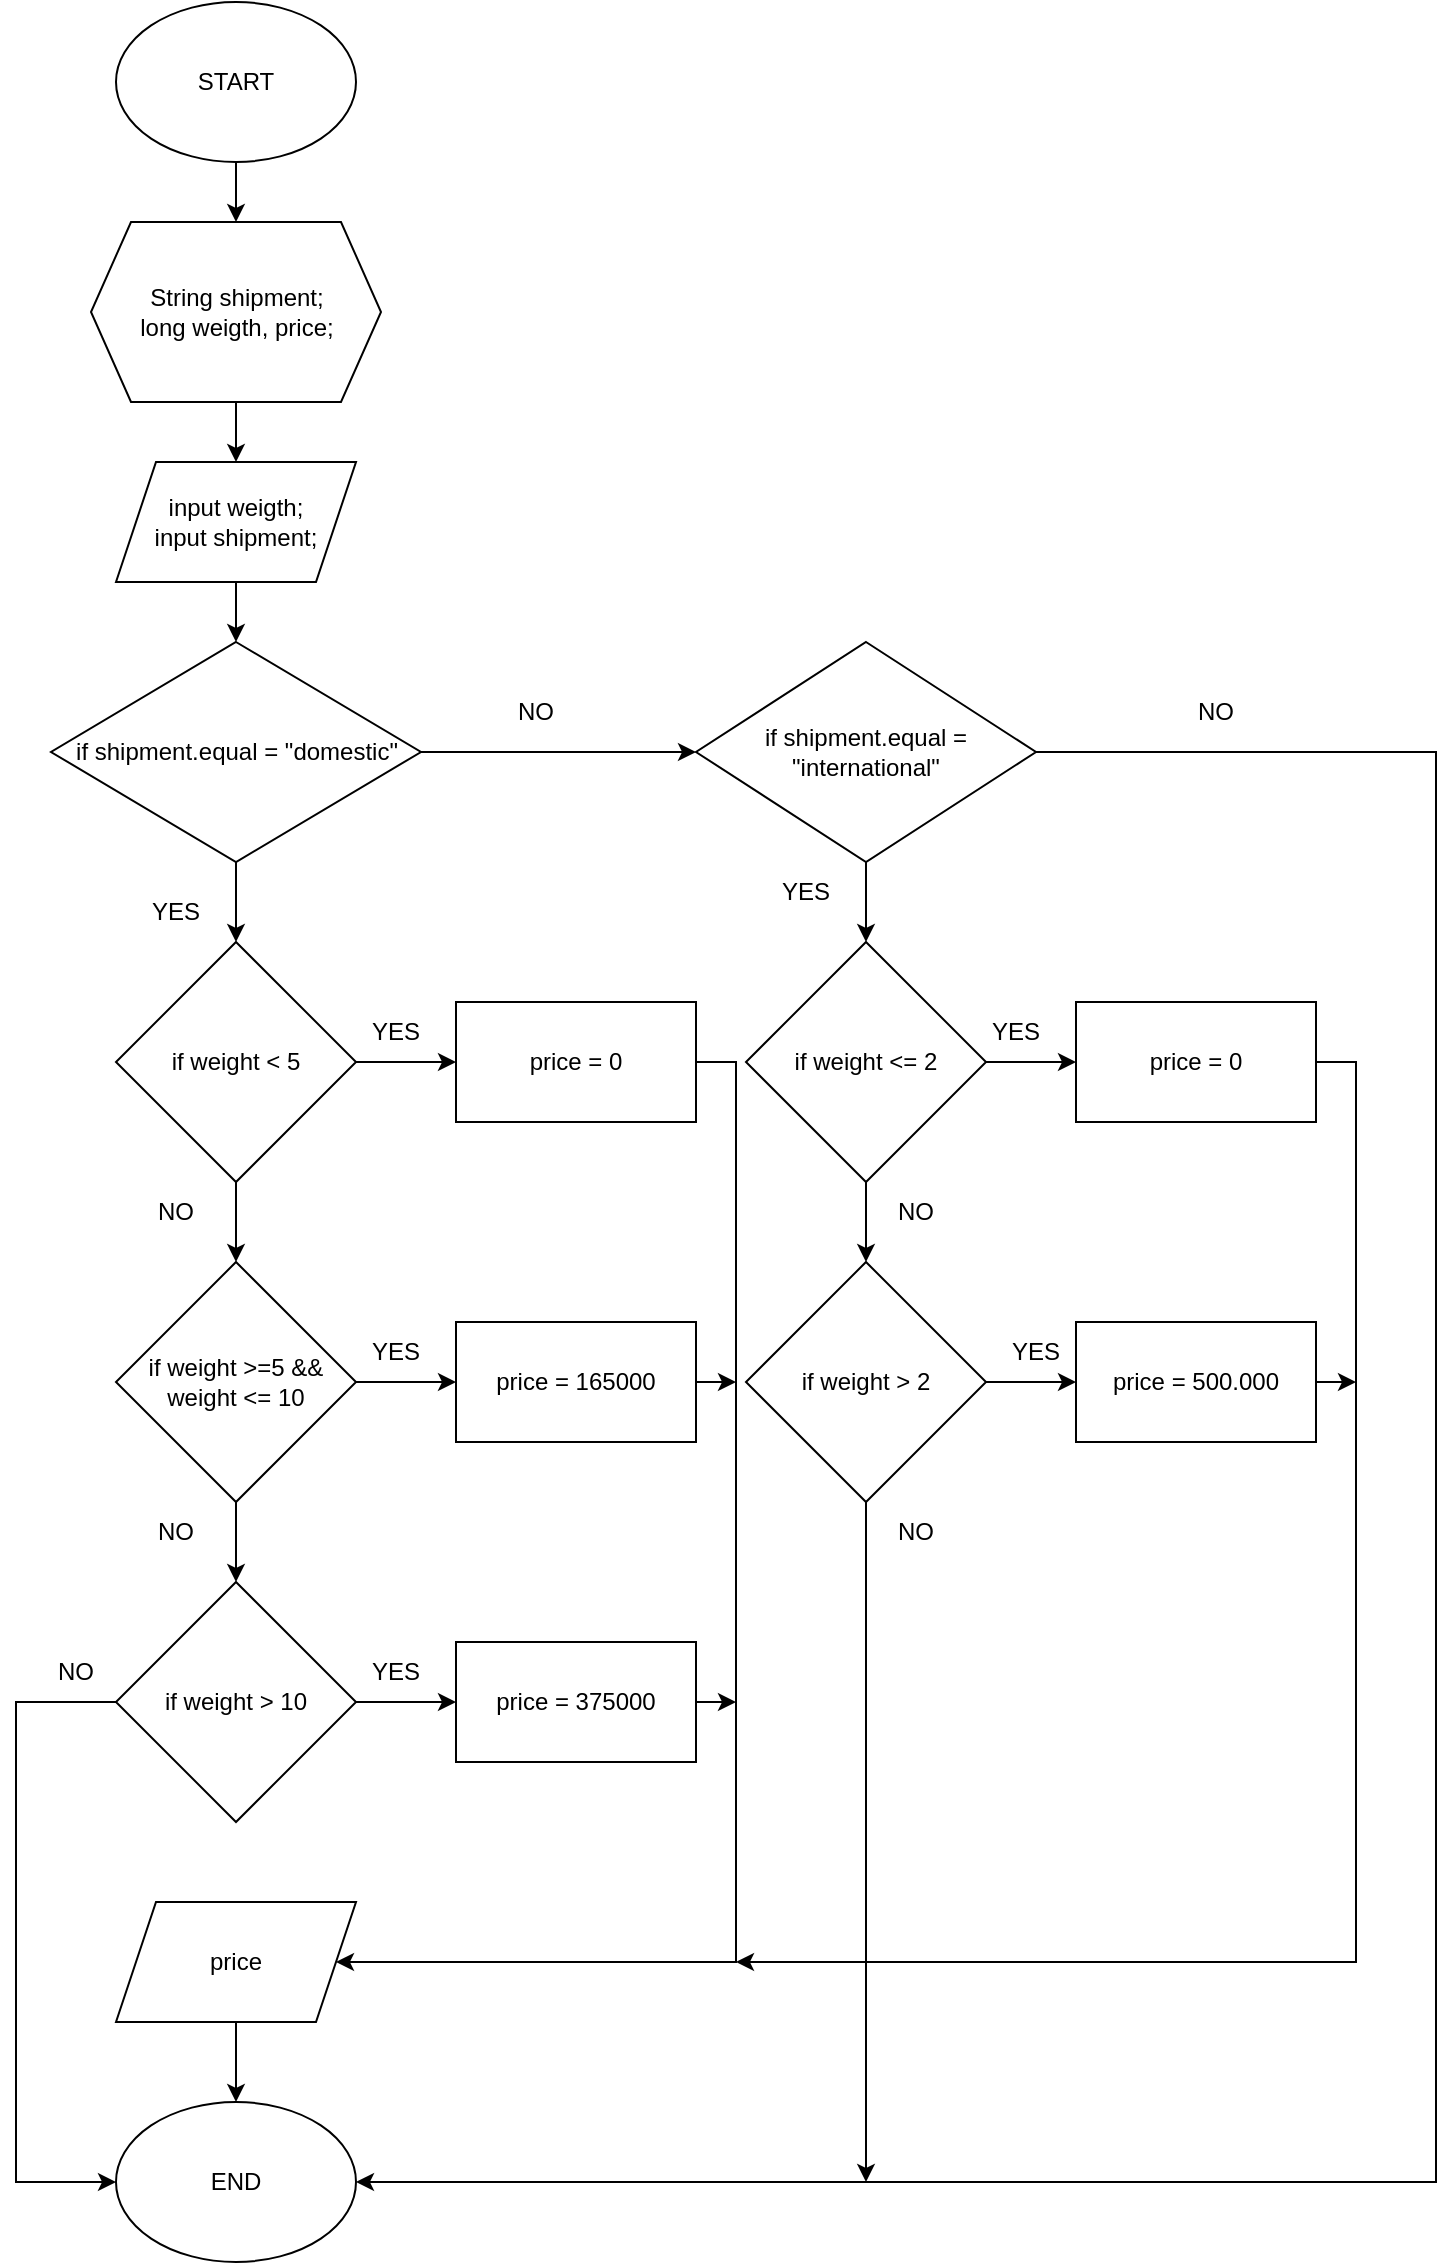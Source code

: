 <mxfile version="20.4.0" type="device"><diagram id="NhyL_ZWIGM4tniOCTsMt" name="Halaman-1"><mxGraphModel dx="868" dy="450" grid="1" gridSize="10" guides="1" tooltips="1" connect="1" arrows="1" fold="1" page="1" pageScale="1" pageWidth="827" pageHeight="1169" math="0" shadow="0"><root><mxCell id="0"/><mxCell id="1" parent="0"/><mxCell id="hQ8nLIHHLLRCinermtUI-14" value="" style="edgeStyle=orthogonalEdgeStyle;rounded=0;orthogonalLoop=1;jettySize=auto;html=1;" parent="1" source="hQ8nLIHHLLRCinermtUI-1" target="hQ8nLIHHLLRCinermtUI-2" edge="1"><mxGeometry relative="1" as="geometry"/></mxCell><mxCell id="hQ8nLIHHLLRCinermtUI-1" value="START" style="ellipse;whiteSpace=wrap;html=1;" parent="1" vertex="1"><mxGeometry x="140" y="20" width="120" height="80" as="geometry"/></mxCell><mxCell id="hQ8nLIHHLLRCinermtUI-15" value="" style="edgeStyle=orthogonalEdgeStyle;rounded=0;orthogonalLoop=1;jettySize=auto;html=1;" parent="1" source="hQ8nLIHHLLRCinermtUI-2" target="hQ8nLIHHLLRCinermtUI-3" edge="1"><mxGeometry relative="1" as="geometry"/></mxCell><mxCell id="hQ8nLIHHLLRCinermtUI-2" value="String shipment;&lt;br&gt;long weigth, price;" style="shape=hexagon;perimeter=hexagonPerimeter2;whiteSpace=wrap;html=1;fixedSize=1;" parent="1" vertex="1"><mxGeometry x="127.5" y="130" width="145" height="90" as="geometry"/></mxCell><mxCell id="hQ8nLIHHLLRCinermtUI-16" value="" style="edgeStyle=orthogonalEdgeStyle;rounded=0;orthogonalLoop=1;jettySize=auto;html=1;" parent="1" source="hQ8nLIHHLLRCinermtUI-3" target="hQ8nLIHHLLRCinermtUI-4" edge="1"><mxGeometry relative="1" as="geometry"/></mxCell><mxCell id="hQ8nLIHHLLRCinermtUI-3" value="input weigth;&lt;br&gt;input shipment;" style="shape=parallelogram;perimeter=parallelogramPerimeter;whiteSpace=wrap;html=1;fixedSize=1;" parent="1" vertex="1"><mxGeometry x="140" y="250" width="120" height="60" as="geometry"/></mxCell><mxCell id="hQ8nLIHHLLRCinermtUI-17" style="edgeStyle=orthogonalEdgeStyle;rounded=0;orthogonalLoop=1;jettySize=auto;html=1;entryX=0;entryY=0.5;entryDx=0;entryDy=0;" parent="1" source="hQ8nLIHHLLRCinermtUI-4" target="hQ8nLIHHLLRCinermtUI-5" edge="1"><mxGeometry relative="1" as="geometry"/></mxCell><mxCell id="hQ8nLIHHLLRCinermtUI-18" style="edgeStyle=orthogonalEdgeStyle;rounded=0;orthogonalLoop=1;jettySize=auto;html=1;entryX=0.5;entryY=0;entryDx=0;entryDy=0;" parent="1" source="hQ8nLIHHLLRCinermtUI-4" target="hQ8nLIHHLLRCinermtUI-6" edge="1"><mxGeometry relative="1" as="geometry"/></mxCell><mxCell id="hQ8nLIHHLLRCinermtUI-4" value="if shipment.equal = &quot;domestic&quot;" style="rhombus;whiteSpace=wrap;html=1;" parent="1" vertex="1"><mxGeometry x="107.5" y="340" width="185" height="110" as="geometry"/></mxCell><mxCell id="hQ8nLIHHLLRCinermtUI-29" value="" style="edgeStyle=orthogonalEdgeStyle;rounded=0;orthogonalLoop=1;jettySize=auto;html=1;" parent="1" source="hQ8nLIHHLLRCinermtUI-5" target="hQ8nLIHHLLRCinermtUI-25" edge="1"><mxGeometry relative="1" as="geometry"/></mxCell><mxCell id="hQ8nLIHHLLRCinermtUI-38" style="edgeStyle=orthogonalEdgeStyle;rounded=0;orthogonalLoop=1;jettySize=auto;html=1;entryX=1;entryY=0.5;entryDx=0;entryDy=0;" parent="1" source="hQ8nLIHHLLRCinermtUI-5" target="hQ8nLIHHLLRCinermtUI-34" edge="1"><mxGeometry relative="1" as="geometry"><mxPoint x="515" y="1000" as="targetPoint"/><Array as="points"><mxPoint x="800" y="395"/><mxPoint x="800" y="1110"/></Array></mxGeometry></mxCell><mxCell id="hQ8nLIHHLLRCinermtUI-5" value="if shipment.equal = &quot;international&quot;" style="rhombus;whiteSpace=wrap;html=1;" parent="1" vertex="1"><mxGeometry x="430" y="340" width="170" height="110" as="geometry"/></mxCell><mxCell id="hQ8nLIHHLLRCinermtUI-19" value="" style="edgeStyle=orthogonalEdgeStyle;rounded=0;orthogonalLoop=1;jettySize=auto;html=1;" parent="1" source="hQ8nLIHHLLRCinermtUI-6" target="hQ8nLIHHLLRCinermtUI-8" edge="1"><mxGeometry relative="1" as="geometry"/></mxCell><mxCell id="hQ8nLIHHLLRCinermtUI-20" value="" style="edgeStyle=orthogonalEdgeStyle;rounded=0;orthogonalLoop=1;jettySize=auto;html=1;" parent="1" source="hQ8nLIHHLLRCinermtUI-6" target="hQ8nLIHHLLRCinermtUI-9" edge="1"><mxGeometry relative="1" as="geometry"/></mxCell><mxCell id="hQ8nLIHHLLRCinermtUI-6" value="if weight &amp;lt; 5" style="rhombus;whiteSpace=wrap;html=1;" parent="1" vertex="1"><mxGeometry x="140" y="490" width="120" height="120" as="geometry"/></mxCell><mxCell id="FwydMM5u9f7iBgJp9TNu-11" style="edgeStyle=orthogonalEdgeStyle;rounded=0;orthogonalLoop=1;jettySize=auto;html=1;entryX=1;entryY=0.5;entryDx=0;entryDy=0;" edge="1" parent="1" source="hQ8nLIHHLLRCinermtUI-8" target="hQ8nLIHHLLRCinermtUI-33"><mxGeometry relative="1" as="geometry"><mxPoint x="470" y="1000" as="targetPoint"/><Array as="points"><mxPoint x="450" y="550"/><mxPoint x="450" y="1000"/></Array></mxGeometry></mxCell><mxCell id="hQ8nLIHHLLRCinermtUI-8" value="price = 0" style="rounded=0;whiteSpace=wrap;html=1;" parent="1" vertex="1"><mxGeometry x="310" y="520" width="120" height="60" as="geometry"/></mxCell><mxCell id="hQ8nLIHHLLRCinermtUI-21" value="" style="edgeStyle=orthogonalEdgeStyle;rounded=0;orthogonalLoop=1;jettySize=auto;html=1;" parent="1" source="hQ8nLIHHLLRCinermtUI-9" target="hQ8nLIHHLLRCinermtUI-10" edge="1"><mxGeometry relative="1" as="geometry"/></mxCell><mxCell id="hQ8nLIHHLLRCinermtUI-22" value="" style="edgeStyle=orthogonalEdgeStyle;rounded=0;orthogonalLoop=1;jettySize=auto;html=1;" parent="1" source="hQ8nLIHHLLRCinermtUI-9" target="hQ8nLIHHLLRCinermtUI-11" edge="1"><mxGeometry relative="1" as="geometry"/></mxCell><mxCell id="hQ8nLIHHLLRCinermtUI-9" value="if weight &amp;gt;=5 &amp;amp;&amp;amp; weight &amp;lt;= 10" style="rhombus;whiteSpace=wrap;html=1;" parent="1" vertex="1"><mxGeometry x="140" y="650" width="120" height="120" as="geometry"/></mxCell><mxCell id="FwydMM5u9f7iBgJp9TNu-12" style="edgeStyle=orthogonalEdgeStyle;rounded=0;orthogonalLoop=1;jettySize=auto;html=1;" edge="1" parent="1" source="hQ8nLIHHLLRCinermtUI-10"><mxGeometry relative="1" as="geometry"><mxPoint x="450" y="710" as="targetPoint"/></mxGeometry></mxCell><mxCell id="hQ8nLIHHLLRCinermtUI-10" value="price = 165000" style="rounded=0;whiteSpace=wrap;html=1;" parent="1" vertex="1"><mxGeometry x="310" y="680" width="120" height="60" as="geometry"/></mxCell><mxCell id="hQ8nLIHHLLRCinermtUI-23" value="" style="edgeStyle=orthogonalEdgeStyle;rounded=0;orthogonalLoop=1;jettySize=auto;html=1;" parent="1" source="hQ8nLIHHLLRCinermtUI-11" target="hQ8nLIHHLLRCinermtUI-13" edge="1"><mxGeometry relative="1" as="geometry"/></mxCell><mxCell id="hQ8nLIHHLLRCinermtUI-35" value="" style="edgeStyle=orthogonalEdgeStyle;rounded=0;orthogonalLoop=1;jettySize=auto;html=1;entryX=0;entryY=0.5;entryDx=0;entryDy=0;" parent="1" source="hQ8nLIHHLLRCinermtUI-11" target="hQ8nLIHHLLRCinermtUI-34" edge="1"><mxGeometry relative="1" as="geometry"><Array as="points"><mxPoint x="90" y="870"/><mxPoint x="90" y="1110"/></Array></mxGeometry></mxCell><mxCell id="hQ8nLIHHLLRCinermtUI-11" value="if weight &amp;gt; 10" style="rhombus;whiteSpace=wrap;html=1;" parent="1" vertex="1"><mxGeometry x="140" y="810" width="120" height="120" as="geometry"/></mxCell><mxCell id="FwydMM5u9f7iBgJp9TNu-13" style="edgeStyle=orthogonalEdgeStyle;rounded=0;orthogonalLoop=1;jettySize=auto;html=1;exitX=1;exitY=0.5;exitDx=0;exitDy=0;" edge="1" parent="1" source="hQ8nLIHHLLRCinermtUI-13"><mxGeometry relative="1" as="geometry"><mxPoint x="450" y="870" as="targetPoint"/></mxGeometry></mxCell><mxCell id="hQ8nLIHHLLRCinermtUI-13" value="price = 375000" style="rounded=0;whiteSpace=wrap;html=1;" parent="1" vertex="1"><mxGeometry x="310" y="840" width="120" height="60" as="geometry"/></mxCell><mxCell id="hQ8nLIHHLLRCinermtUI-30" value="" style="edgeStyle=orthogonalEdgeStyle;rounded=0;orthogonalLoop=1;jettySize=auto;html=1;" parent="1" source="hQ8nLIHHLLRCinermtUI-25" target="hQ8nLIHHLLRCinermtUI-26" edge="1"><mxGeometry relative="1" as="geometry"/></mxCell><mxCell id="hQ8nLIHHLLRCinermtUI-32" value="" style="edgeStyle=orthogonalEdgeStyle;rounded=0;orthogonalLoop=1;jettySize=auto;html=1;" parent="1" source="hQ8nLIHHLLRCinermtUI-25" target="hQ8nLIHHLLRCinermtUI-27" edge="1"><mxGeometry relative="1" as="geometry"/></mxCell><mxCell id="hQ8nLIHHLLRCinermtUI-25" value="if weight &amp;lt;= 2" style="rhombus;whiteSpace=wrap;html=1;" parent="1" vertex="1"><mxGeometry x="455" y="490" width="120" height="120" as="geometry"/></mxCell><mxCell id="hQ8nLIHHLLRCinermtUI-31" value="" style="edgeStyle=orthogonalEdgeStyle;rounded=0;orthogonalLoop=1;jettySize=auto;html=1;" parent="1" source="hQ8nLIHHLLRCinermtUI-26" target="hQ8nLIHHLLRCinermtUI-28" edge="1"><mxGeometry relative="1" as="geometry"/></mxCell><mxCell id="hQ8nLIHHLLRCinermtUI-36" style="edgeStyle=orthogonalEdgeStyle;rounded=0;orthogonalLoop=1;jettySize=auto;html=1;" parent="1" source="hQ8nLIHHLLRCinermtUI-26" edge="1"><mxGeometry relative="1" as="geometry"><Array as="points"><mxPoint x="515" y="1000"/></Array><mxPoint x="515" y="1110" as="targetPoint"/></mxGeometry></mxCell><mxCell id="hQ8nLIHHLLRCinermtUI-26" value="if weight &amp;gt; 2" style="rhombus;whiteSpace=wrap;html=1;" parent="1" vertex="1"><mxGeometry x="455" y="650" width="120" height="120" as="geometry"/></mxCell><mxCell id="FwydMM5u9f7iBgJp9TNu-14" style="edgeStyle=orthogonalEdgeStyle;rounded=0;orthogonalLoop=1;jettySize=auto;html=1;exitX=1;exitY=0.5;exitDx=0;exitDy=0;" edge="1" parent="1" source="hQ8nLIHHLLRCinermtUI-27"><mxGeometry relative="1" as="geometry"><mxPoint x="450" y="1000" as="targetPoint"/><Array as="points"><mxPoint x="760" y="550"/><mxPoint x="760" y="1000"/></Array></mxGeometry></mxCell><mxCell id="hQ8nLIHHLLRCinermtUI-27" value="price = 0" style="rounded=0;whiteSpace=wrap;html=1;" parent="1" vertex="1"><mxGeometry x="620" y="520" width="120" height="60" as="geometry"/></mxCell><mxCell id="FwydMM5u9f7iBgJp9TNu-15" style="edgeStyle=orthogonalEdgeStyle;rounded=0;orthogonalLoop=1;jettySize=auto;html=1;exitX=1;exitY=0.5;exitDx=0;exitDy=0;" edge="1" parent="1" source="hQ8nLIHHLLRCinermtUI-28"><mxGeometry relative="1" as="geometry"><mxPoint x="760" y="710" as="targetPoint"/></mxGeometry></mxCell><mxCell id="hQ8nLIHHLLRCinermtUI-28" value="price = 500.000" style="rounded=0;whiteSpace=wrap;html=1;" parent="1" vertex="1"><mxGeometry x="620" y="680" width="120" height="60" as="geometry"/></mxCell><mxCell id="hQ8nLIHHLLRCinermtUI-39" value="" style="edgeStyle=orthogonalEdgeStyle;rounded=0;orthogonalLoop=1;jettySize=auto;html=1;" parent="1" source="hQ8nLIHHLLRCinermtUI-33" target="hQ8nLIHHLLRCinermtUI-34" edge="1"><mxGeometry relative="1" as="geometry"/></mxCell><mxCell id="hQ8nLIHHLLRCinermtUI-33" value="price" style="shape=parallelogram;perimeter=parallelogramPerimeter;whiteSpace=wrap;html=1;fixedSize=1;" parent="1" vertex="1"><mxGeometry x="140" y="970" width="120" height="60" as="geometry"/></mxCell><mxCell id="hQ8nLIHHLLRCinermtUI-34" value="END" style="ellipse;whiteSpace=wrap;html=1;" parent="1" vertex="1"><mxGeometry x="140" y="1070" width="120" height="80" as="geometry"/></mxCell><mxCell id="FwydMM5u9f7iBgJp9TNu-1" value="NO" style="text;html=1;strokeColor=none;fillColor=none;align=center;verticalAlign=middle;whiteSpace=wrap;rounded=0;" vertex="1" parent="1"><mxGeometry x="320" y="360" width="60" height="30" as="geometry"/></mxCell><mxCell id="FwydMM5u9f7iBgJp9TNu-2" value="YES&lt;span style=&quot;color: rgba(0, 0, 0, 0); font-family: monospace; font-size: 0px; text-align: start;&quot;&gt;%3CmxGraphModel%3E%3Croot%3E%3CmxCell%20id%3D%220%22%2F%3E%3CmxCell%20id%3D%221%22%20parent%3D%220%22%2F%3E%3CmxCell%20id%3D%222%22%20value%3D%22NO%22%20style%3D%22text%3Bhtml%3D1%3BstrokeColor%3Dnone%3BfillColor%3Dnone%3Balign%3Dcenter%3BverticalAlign%3Dmiddle%3BwhiteSpace%3Dwrap%3Brounded%3D0%3B%22%20vertex%3D%221%22%20parent%3D%221%22%3E%3CmxGeometry%20x%3D%22320%22%20y%3D%22360%22%20width%3D%2260%22%20height%3D%2230%22%20as%3D%22geometry%22%2F%3E%3C%2FmxCell%3E%3C%2Froot%3E%3C%2FmxGraphModel%3E&lt;/span&gt;" style="text;html=1;strokeColor=none;fillColor=none;align=center;verticalAlign=middle;whiteSpace=wrap;rounded=0;" vertex="1" parent="1"><mxGeometry x="250" y="680" width="60" height="30" as="geometry"/></mxCell><mxCell id="FwydMM5u9f7iBgJp9TNu-3" value="YES&lt;span style=&quot;color: rgba(0, 0, 0, 0); font-family: monospace; font-size: 0px; text-align: start;&quot;&gt;%3CmxGraphModel%3E%3Croot%3E%3CmxCell%20id%3D%220%22%2F%3E%3CmxCell%20id%3D%221%22%20parent%3D%220%22%2F%3E%3CmxCell%20id%3D%222%22%20value%3D%22NO%22%20style%3D%22text%3Bhtml%3D1%3BstrokeColor%3Dnone%3BfillColor%3Dnone%3Balign%3Dcenter%3BverticalAlign%3Dmiddle%3BwhiteSpace%3Dwrap%3Brounded%3D0%3B%22%20vertex%3D%221%22%20parent%3D%221%22%3E%3CmxGeometry%20x%3D%22320%22%20y%3D%22360%22%20width%3D%2260%22%20height%3D%2230%22%20as%3D%22geometry%22%2F%3E%3C%2FmxCell%3E%3C%2Froot%3E%3C%2FmxGraphModel%3E&lt;/span&gt;" style="text;html=1;strokeColor=none;fillColor=none;align=center;verticalAlign=middle;whiteSpace=wrap;rounded=0;" vertex="1" parent="1"><mxGeometry x="140" y="460" width="60" height="30" as="geometry"/></mxCell><mxCell id="FwydMM5u9f7iBgJp9TNu-4" value="YES&lt;span style=&quot;color: rgba(0, 0, 0, 0); font-family: monospace; font-size: 0px; text-align: start;&quot;&gt;%3CmxGraphModel%3E%3Croot%3E%3CmxCell%20id%3D%220%22%2F%3E%3CmxCell%20id%3D%221%22%20parent%3D%220%22%2F%3E%3CmxCell%20id%3D%222%22%20value%3D%22NO%22%20style%3D%22text%3Bhtml%3D1%3BstrokeColor%3Dnone%3BfillColor%3Dnone%3Balign%3Dcenter%3BverticalAlign%3Dmiddle%3BwhiteSpace%3Dwrap%3Brounded%3D0%3B%22%20vertex%3D%221%22%20parent%3D%221%22%3E%3CmxGeometry%20x%3D%22320%22%20y%3D%22360%22%20width%3D%2260%22%20height%3D%2230%22%20as%3D%22geometry%22%2F%3E%3C%2FmxCell%3E%3C%2Froot%3E%3C%2FmxGraphModel%3E&lt;/span&gt;" style="text;html=1;strokeColor=none;fillColor=none;align=center;verticalAlign=middle;whiteSpace=wrap;rounded=0;" vertex="1" parent="1"><mxGeometry x="250" y="520" width="60" height="30" as="geometry"/></mxCell><mxCell id="FwydMM5u9f7iBgJp9TNu-5" value="YES&lt;span style=&quot;color: rgba(0, 0, 0, 0); font-family: monospace; font-size: 0px; text-align: start;&quot;&gt;%3CmxGraphModel%3E%3Croot%3E%3CmxCell%20id%3D%220%22%2F%3E%3CmxCell%20id%3D%221%22%20parent%3D%220%22%2F%3E%3CmxCell%20id%3D%222%22%20value%3D%22NO%22%20style%3D%22text%3Bhtml%3D1%3BstrokeColor%3Dnone%3BfillColor%3Dnone%3Balign%3Dcenter%3BverticalAlign%3Dmiddle%3BwhiteSpace%3Dwrap%3Brounded%3D0%3B%22%20vertex%3D%221%22%20parent%3D%221%22%3E%3CmxGeometry%20x%3D%22320%22%20y%3D%22360%22%20width%3D%2260%22%20height%3D%2230%22%20as%3D%22geometry%22%2F%3E%3C%2FmxCell%3E%3C%2Froot%3E%3C%2FmxGraphModel%3E&lt;/span&gt;" style="text;html=1;strokeColor=none;fillColor=none;align=center;verticalAlign=middle;whiteSpace=wrap;rounded=0;" vertex="1" parent="1"><mxGeometry x="250" y="840" width="60" height="30" as="geometry"/></mxCell><mxCell id="FwydMM5u9f7iBgJp9TNu-6" value="NO" style="text;html=1;strokeColor=none;fillColor=none;align=center;verticalAlign=middle;whiteSpace=wrap;rounded=0;" vertex="1" parent="1"><mxGeometry x="140" y="610" width="60" height="30" as="geometry"/></mxCell><mxCell id="FwydMM5u9f7iBgJp9TNu-7" value="NO" style="text;html=1;strokeColor=none;fillColor=none;align=center;verticalAlign=middle;whiteSpace=wrap;rounded=0;" vertex="1" parent="1"><mxGeometry x="140" y="770" width="60" height="30" as="geometry"/></mxCell><mxCell id="FwydMM5u9f7iBgJp9TNu-8" value="YES&lt;span style=&quot;color: rgba(0, 0, 0, 0); font-family: monospace; font-size: 0px; text-align: start;&quot;&gt;%3CmxGraphModel%3E%3Croot%3E%3CmxCell%20id%3D%220%22%2F%3E%3CmxCell%20id%3D%221%22%20parent%3D%220%22%2F%3E%3CmxCell%20id%3D%222%22%20value%3D%22NO%22%20style%3D%22text%3Bhtml%3D1%3BstrokeColor%3Dnone%3BfillColor%3Dnone%3Balign%3Dcenter%3BverticalAlign%3Dmiddle%3BwhiteSpace%3Dwrap%3Brounded%3D0%3B%22%20vertex%3D%221%22%20parent%3D%221%22%3E%3CmxGeometry%20x%3D%22320%22%20y%3D%22360%22%20width%3D%2260%22%20height%3D%2230%22%20as%3D%22geometry%22%2F%3E%3C%2FmxCell%3E%3C%2Froot%3E%3C%2FmxGraphModel%3E&lt;/span&gt;" style="text;html=1;strokeColor=none;fillColor=none;align=center;verticalAlign=middle;whiteSpace=wrap;rounded=0;" vertex="1" parent="1"><mxGeometry x="455" y="450" width="60" height="30" as="geometry"/></mxCell><mxCell id="FwydMM5u9f7iBgJp9TNu-9" value="NO" style="text;html=1;strokeColor=none;fillColor=none;align=center;verticalAlign=middle;whiteSpace=wrap;rounded=0;" vertex="1" parent="1"><mxGeometry x="660" y="360" width="60" height="30" as="geometry"/></mxCell><mxCell id="FwydMM5u9f7iBgJp9TNu-10" value="NO" style="text;html=1;strokeColor=none;fillColor=none;align=center;verticalAlign=middle;whiteSpace=wrap;rounded=0;" vertex="1" parent="1"><mxGeometry x="90" y="840" width="60" height="30" as="geometry"/></mxCell><mxCell id="FwydMM5u9f7iBgJp9TNu-16" value="YES&lt;span style=&quot;color: rgba(0, 0, 0, 0); font-family: monospace; font-size: 0px; text-align: start;&quot;&gt;%3CmxGraphModel%3E%3Croot%3E%3CmxCell%20id%3D%220%22%2F%3E%3CmxCell%20id%3D%221%22%20parent%3D%220%22%2F%3E%3CmxCell%20id%3D%222%22%20value%3D%22NO%22%20style%3D%22text%3Bhtml%3D1%3BstrokeColor%3Dnone%3BfillColor%3Dnone%3Balign%3Dcenter%3BverticalAlign%3Dmiddle%3BwhiteSpace%3Dwrap%3Brounded%3D0%3B%22%20vertex%3D%221%22%20parent%3D%221%22%3E%3CmxGeometry%20x%3D%22320%22%20y%3D%22360%22%20width%3D%2260%22%20height%3D%2230%22%20as%3D%22geometry%22%2F%3E%3C%2FmxCell%3E%3C%2Froot%3E%3C%2FmxGraphModel%3E&lt;/span&gt;" style="text;html=1;strokeColor=none;fillColor=none;align=center;verticalAlign=middle;whiteSpace=wrap;rounded=0;" vertex="1" parent="1"><mxGeometry x="560" y="520" width="60" height="30" as="geometry"/></mxCell><mxCell id="FwydMM5u9f7iBgJp9TNu-17" value="YES&lt;span style=&quot;color: rgba(0, 0, 0, 0); font-family: monospace; font-size: 0px; text-align: start;&quot;&gt;%3CmxGraphModel%3E%3Croot%3E%3CmxCell%20id%3D%220%22%2F%3E%3CmxCell%20id%3D%221%22%20parent%3D%220%22%2F%3E%3CmxCell%20id%3D%222%22%20value%3D%22NO%22%20style%3D%22text%3Bhtml%3D1%3BstrokeColor%3Dnone%3BfillColor%3Dnone%3Balign%3Dcenter%3BverticalAlign%3Dmiddle%3BwhiteSpace%3Dwrap%3Brounded%3D0%3B%22%20vertex%3D%221%22%20parent%3D%221%22%3E%3CmxGeometry%20x%3D%22320%22%20y%3D%22360%22%20width%3D%2260%22%20height%3D%2230%22%20as%3D%22geometry%22%2F%3E%3C%2FmxCell%3E%3C%2Froot%3E%3C%2FmxGraphModel%3E&lt;/span&gt;" style="text;html=1;strokeColor=none;fillColor=none;align=center;verticalAlign=middle;whiteSpace=wrap;rounded=0;" vertex="1" parent="1"><mxGeometry x="570" y="680" width="60" height="30" as="geometry"/></mxCell><mxCell id="FwydMM5u9f7iBgJp9TNu-18" value="NO" style="text;html=1;strokeColor=none;fillColor=none;align=center;verticalAlign=middle;whiteSpace=wrap;rounded=0;" vertex="1" parent="1"><mxGeometry x="510" y="610" width="60" height="30" as="geometry"/></mxCell><mxCell id="FwydMM5u9f7iBgJp9TNu-19" value="NO" style="text;html=1;strokeColor=none;fillColor=none;align=center;verticalAlign=middle;whiteSpace=wrap;rounded=0;" vertex="1" parent="1"><mxGeometry x="510" y="770" width="60" height="30" as="geometry"/></mxCell></root></mxGraphModel></diagram></mxfile>